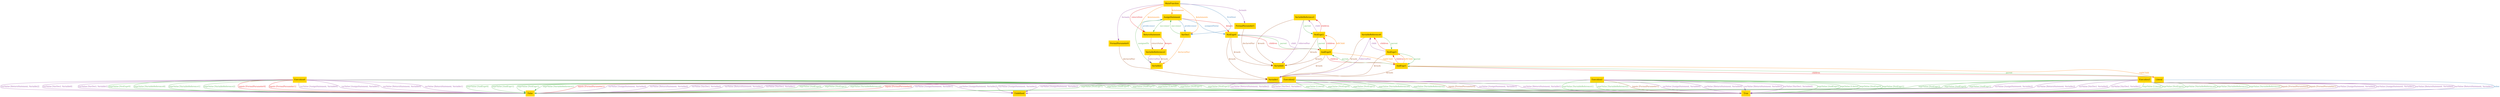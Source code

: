 digraph "graph" {
graph [fontsize=12]
node [fontsize=12]
edge [fontsize=12]
rankdir=TB;
"N23" -> "N22" [uuid = "<AssignStatement, NotExpr0>", color = "#e41a1c", fontcolor = "#e41a1c", style = "solid", label = "$exprs", dir = "forward", weight = "1"]
"N14" -> "N8" [uuid = "<ReturnStatement, VariableReference2>", color = "#e41a1c", fontcolor = "#e41a1c", style = "solid", label = "$exprs", dir = "forward", weight = "1"]
"N19" -> "N11" [uuid = "<AndExpr0, Variable0>", color = "#a65628", fontcolor = "#a65628", style = "solid", label = "$reads", dir = "forward", weight = "1"]
"N19" -> "N9" [uuid = "<AndExpr0, Variable1>", color = "#a65628", fontcolor = "#a65628", style = "solid", label = "$reads", dir = "forward", weight = "1"]
"N16" -> "N9" [uuid = "<AndExpr1, Variable1>", color = "#a65628", fontcolor = "#a65628", style = "solid", label = "$reads", dir = "forward", weight = "1"]
"N22" -> "N11" [uuid = "<NotExpr0, Variable0>", color = "#a65628", fontcolor = "#a65628", style = "solid", label = "$reads", dir = "forward", weight = "1"]
"N22" -> "N9" [uuid = "<NotExpr0, Variable1>", color = "#a65628", fontcolor = "#a65628", style = "solid", label = "$reads", dir = "forward", weight = "1"]
"N17" -> "N9" [uuid = "<NotExpr1, Variable1>", color = "#a65628", fontcolor = "#a65628", style = "solid", label = "$reads", dir = "forward", weight = "1"]
"N20" -> "N11" [uuid = "<NotExpr2, Variable0>", color = "#a65628", fontcolor = "#a65628", style = "solid", label = "$reads", dir = "forward", weight = "1"]
"N18" -> "N9" [uuid = "<VariableReference0, Variable1>", color = "#a65628", fontcolor = "#a65628", style = "solid", label = "$reads", dir = "forward", weight = "1"]
"N21" -> "N11" [uuid = "<VariableReference1, Variable0>", color = "#a65628", fontcolor = "#a65628", style = "solid", label = "$reads", dir = "forward", weight = "1"]
"N8" -> "N7" [uuid = "<VariableReference2, Variable2>", color = "#a65628", fontcolor = "#a65628", style = "solid", label = "$reads", dir = "forward", weight = "1"]
"N24" -> "N23" [uuid = "<MainFunction, AssignStatement>", color = "#ff7f00", fontcolor = "#ff7f00", style = "solid", label = "$statements", dir = "forward", weight = "1"]
"N24" -> "N14" [uuid = "<MainFunction, ReturnStatement>", color = "#ff7f00", fontcolor = "#ff7f00", style = "solid", label = "$statements", dir = "forward", weight = "1"]
"N24" -> "N13" [uuid = "<MainFunction, VarDecl>", color = "#ff7f00", fontcolor = "#ff7f00", style = "solid", label = "$statements", dir = "forward", weight = "1"]
"N23" -> "N7" [uuid = "<AssignStatement, Variable2>", color = "#4daf4a", fontcolor = "#4daf4a", style = "solid", label = "assignedTo", dir = "forward", weight = "1"]
"N23" -> "N22" [uuid = "<AssignStatement, NotExpr0>", color = "#377eb8", fontcolor = "#377eb8", style = "solid", label = "assignedValue", dir = "forward", weight = "1"]
"N22" -> "N19" [uuid = "<NotExpr0, AndExpr0>", color = "#984ea3", fontcolor = "#984ea3", style = "solid", label = "child", dir = "forward", weight = "1"]
"N18" -> "N17" [uuid = "<NotExpr1, VariableReference0>", color = "#984ea3", fontcolor = "#984ea3", style = "solid", label = "child", dir = "back", weight = "1"]
"N21" -> "N20" [uuid = "<NotExpr2, VariableReference1>", color = "#984ea3", fontcolor = "#984ea3", style = "solid", label = "child", dir = "back", weight = "1"]
"N19" -> "N16" [uuid = "<AndExpr0, AndExpr1>", color = "#e41a1c", fontcolor = "#e41a1c", style = "solid", label = "children", dir = "forward", weight = "1"]
"N20" -> "N19" [uuid = "<AndExpr0, NotExpr2>", color = "#e41a1c", fontcolor = "#e41a1c", style = "solid", label = "children", dir = "back", weight = "1"]
"N16" -> "N15" [uuid = "<AndExpr1, Literal>", color = "#e41a1c", fontcolor = "#e41a1c", style = "solid", label = "children", dir = "forward", weight = "1"]
"N17" -> "N16" [uuid = "<AndExpr1, NotExpr1>", color = "#e41a1c", fontcolor = "#e41a1c", style = "solid", label = "children", dir = "back", weight = "1"]
"N22" -> "N19" [uuid = "<NotExpr0, AndExpr0>", color = "#e41a1c", fontcolor = "#e41a1c", style = "solid", label = "children", dir = "forward", weight = "1"]
"N18" -> "N17" [uuid = "<NotExpr1, VariableReference0>", color = "#e41a1c", fontcolor = "#e41a1c", style = "solid", label = "children", dir = "back", weight = "1"]
"N21" -> "N20" [uuid = "<NotExpr2, VariableReference1>", color = "#e41a1c", fontcolor = "#e41a1c", style = "solid", label = "children", dir = "back", weight = "1"]
"N10" -> "N9" [uuid = "<FormalParameter0, Variable1>", color = "#a65628", fontcolor = "#a65628", style = "solid", label = "declaredVar", dir = "forward", weight = "1"]
"N12" -> "N11" [uuid = "<FormalParameter1, Variable0>", color = "#a65628", fontcolor = "#a65628", style = "solid", label = "declaredVar", dir = "forward", weight = "1"]
"N13" -> "N7" [uuid = "<VarDecl, Variable2>", color = "#ff7f00", fontcolor = "#ff7f00", style = "solid", label = "declaredVar", dir = "forward", weight = "1"]
"N6" -> "N2" [uuid = "<Execution0, AndExpr0, True>", color = "#4daf4a", fontcolor = "#4daf4a", style = "solid", label = "exprValue [AndExpr0]", dir = "forward", weight = "1"]
"N6" -> "N2" [uuid = "<Execution0, AndExpr1, True>", color = "#4daf4a", fontcolor = "#4daf4a", style = "solid", label = "exprValue [AndExpr1]", dir = "forward", weight = "1"]
"N6" -> "N2" [uuid = "<Execution0, Literal, True>", color = "#4daf4a", fontcolor = "#4daf4a", style = "solid", label = "exprValue [Literal]", dir = "forward", weight = "1"]
"N6" -> "N1" [uuid = "<Execution0, NotExpr0, False>", color = "#4daf4a", fontcolor = "#4daf4a", style = "solid", label = "exprValue [NotExpr0]", dir = "forward", weight = "1"]
"N6" -> "N2" [uuid = "<Execution0, NotExpr1, True>", color = "#4daf4a", fontcolor = "#4daf4a", style = "solid", label = "exprValue [NotExpr1]", dir = "forward", weight = "1"]
"N6" -> "N2" [uuid = "<Execution0, NotExpr2, True>", color = "#4daf4a", fontcolor = "#4daf4a", style = "solid", label = "exprValue [NotExpr2]", dir = "forward", weight = "1"]
"N6" -> "N1" [uuid = "<Execution0, VariableReference0, False>", color = "#4daf4a", fontcolor = "#4daf4a", style = "solid", label = "exprValue [VariableReference0]", dir = "forward", weight = "1"]
"N6" -> "N1" [uuid = "<Execution0, VariableReference1, False>", color = "#4daf4a", fontcolor = "#4daf4a", style = "solid", label = "exprValue [VariableReference1]", dir = "forward", weight = "1"]
"N6" -> "N1" [uuid = "<Execution0, VariableReference2, False>", color = "#4daf4a", fontcolor = "#4daf4a", style = "solid", label = "exprValue [VariableReference2]", dir = "forward", weight = "1"]
"N5" -> "N1" [uuid = "<Execution1, AndExpr0, False>", color = "#4daf4a", fontcolor = "#4daf4a", style = "solid", label = "exprValue [AndExpr0]", dir = "forward", weight = "1"]
"N5" -> "N2" [uuid = "<Execution1, AndExpr1, True>", color = "#4daf4a", fontcolor = "#4daf4a", style = "solid", label = "exprValue [AndExpr1]", dir = "forward", weight = "1"]
"N5" -> "N2" [uuid = "<Execution1, Literal, True>", color = "#4daf4a", fontcolor = "#4daf4a", style = "solid", label = "exprValue [Literal]", dir = "forward", weight = "1"]
"N5" -> "N2" [uuid = "<Execution1, NotExpr0, True>", color = "#4daf4a", fontcolor = "#4daf4a", style = "solid", label = "exprValue [NotExpr0]", dir = "forward", weight = "1"]
"N5" -> "N2" [uuid = "<Execution1, NotExpr1, True>", color = "#4daf4a", fontcolor = "#4daf4a", style = "solid", label = "exprValue [NotExpr1]", dir = "forward", weight = "1"]
"N5" -> "N1" [uuid = "<Execution1, NotExpr2, False>", color = "#4daf4a", fontcolor = "#4daf4a", style = "solid", label = "exprValue [NotExpr2]", dir = "forward", weight = "1"]
"N5" -> "N1" [uuid = "<Execution1, VariableReference0, False>", color = "#4daf4a", fontcolor = "#4daf4a", style = "solid", label = "exprValue [VariableReference0]", dir = "forward", weight = "1"]
"N5" -> "N2" [uuid = "<Execution1, VariableReference1, True>", color = "#4daf4a", fontcolor = "#4daf4a", style = "solid", label = "exprValue [VariableReference1]", dir = "forward", weight = "1"]
"N5" -> "N2" [uuid = "<Execution1, VariableReference2, True>", color = "#4daf4a", fontcolor = "#4daf4a", style = "solid", label = "exprValue [VariableReference2]", dir = "forward", weight = "1"]
"N4" -> "N1" [uuid = "<Execution2, AndExpr0, False>", color = "#4daf4a", fontcolor = "#4daf4a", style = "solid", label = "exprValue [AndExpr0]", dir = "forward", weight = "1"]
"N4" -> "N1" [uuid = "<Execution2, AndExpr1, False>", color = "#4daf4a", fontcolor = "#4daf4a", style = "solid", label = "exprValue [AndExpr1]", dir = "forward", weight = "1"]
"N4" -> "N2" [uuid = "<Execution2, Literal, True>", color = "#4daf4a", fontcolor = "#4daf4a", style = "solid", label = "exprValue [Literal]", dir = "forward", weight = "1"]
"N4" -> "N2" [uuid = "<Execution2, NotExpr0, True>", color = "#4daf4a", fontcolor = "#4daf4a", style = "solid", label = "exprValue [NotExpr0]", dir = "forward", weight = "1"]
"N4" -> "N1" [uuid = "<Execution2, NotExpr1, False>", color = "#4daf4a", fontcolor = "#4daf4a", style = "solid", label = "exprValue [NotExpr1]", dir = "forward", weight = "1"]
"N4" -> "N2" [uuid = "<Execution2, NotExpr2, True>", color = "#4daf4a", fontcolor = "#4daf4a", style = "solid", label = "exprValue [NotExpr2]", dir = "forward", weight = "1"]
"N4" -> "N2" [uuid = "<Execution2, VariableReference0, True>", color = "#4daf4a", fontcolor = "#4daf4a", style = "solid", label = "exprValue [VariableReference0]", dir = "forward", weight = "1"]
"N4" -> "N1" [uuid = "<Execution2, VariableReference1, False>", color = "#4daf4a", fontcolor = "#4daf4a", style = "solid", label = "exprValue [VariableReference1]", dir = "forward", weight = "1"]
"N4" -> "N2" [uuid = "<Execution2, VariableReference2, True>", color = "#4daf4a", fontcolor = "#4daf4a", style = "solid", label = "exprValue [VariableReference2]", dir = "forward", weight = "1"]
"N3" -> "N1" [uuid = "<Execution3, AndExpr0, False>", color = "#4daf4a", fontcolor = "#4daf4a", style = "solid", label = "exprValue [AndExpr0]", dir = "forward", weight = "1"]
"N3" -> "N1" [uuid = "<Execution3, AndExpr1, False>", color = "#4daf4a", fontcolor = "#4daf4a", style = "solid", label = "exprValue [AndExpr1]", dir = "forward", weight = "1"]
"N3" -> "N2" [uuid = "<Execution3, Literal, True>", color = "#4daf4a", fontcolor = "#4daf4a", style = "solid", label = "exprValue [Literal]", dir = "forward", weight = "1"]
"N3" -> "N2" [uuid = "<Execution3, NotExpr0, True>", color = "#4daf4a", fontcolor = "#4daf4a", style = "solid", label = "exprValue [NotExpr0]", dir = "forward", weight = "1"]
"N3" -> "N1" [uuid = "<Execution3, NotExpr1, False>", color = "#4daf4a", fontcolor = "#4daf4a", style = "solid", label = "exprValue [NotExpr1]", dir = "forward", weight = "1"]
"N3" -> "N1" [uuid = "<Execution3, NotExpr2, False>", color = "#4daf4a", fontcolor = "#4daf4a", style = "solid", label = "exprValue [NotExpr2]", dir = "forward", weight = "1"]
"N3" -> "N2" [uuid = "<Execution3, VariableReference0, True>", color = "#4daf4a", fontcolor = "#4daf4a", style = "solid", label = "exprValue [VariableReference0]", dir = "forward", weight = "1"]
"N3" -> "N2" [uuid = "<Execution3, VariableReference1, True>", color = "#4daf4a", fontcolor = "#4daf4a", style = "solid", label = "exprValue [VariableReference1]", dir = "forward", weight = "1"]
"N3" -> "N2" [uuid = "<Execution3, VariableReference2, True>", color = "#4daf4a", fontcolor = "#4daf4a", style = "solid", label = "exprValue [VariableReference2]", dir = "forward", weight = "1"]
"N24" -> "N13" [uuid = "<MainFunction, VarDecl>", color = "#377eb8", fontcolor = "#377eb8", style = "solid", label = "firstStmt", dir = "forward", weight = "1"]
"N24" -> "N10" [uuid = "<MainFunction, FormalParameter0>", color = "#984ea3", fontcolor = "#984ea3", style = "solid", label = "formals", dir = "forward", weight = "1"]
"N24" -> "N12" [uuid = "<MainFunction, FormalParameter1>", color = "#984ea3", fontcolor = "#984ea3", style = "solid", label = "formals", dir = "forward", weight = "1"]
"N6" -> "N1" [uuid = "<Execution0, FormalParameter0, False>", color = "#e41a1c", fontcolor = "#e41a1c", style = "solid", label = "inputs [FormalParameter0]", dir = "forward", weight = "1"]
"N6" -> "N1" [uuid = "<Execution0, FormalParameter1, False>", color = "#e41a1c", fontcolor = "#e41a1c", style = "solid", label = "inputs [FormalParameter1]", dir = "forward", weight = "1"]
"N5" -> "N1" [uuid = "<Execution1, FormalParameter0, False>", color = "#e41a1c", fontcolor = "#e41a1c", style = "solid", label = "inputs [FormalParameter0]", dir = "forward", weight = "1"]
"N4" -> "N1" [uuid = "<Execution2, FormalParameter1, False>", color = "#e41a1c", fontcolor = "#e41a1c", style = "solid", label = "inputs [FormalParameter1]", dir = "forward", weight = "1"]
"N5" -> "N2" [uuid = "<Execution1, FormalParameter1, True>", color = "#a65628", fontcolor = "#a65628", style = "solid", label = "inputs [FormalParameter1]", dir = "forward", weight = "1"]
"N4" -> "N2" [uuid = "<Execution2, FormalParameter0, True>", color = "#a65628", fontcolor = "#a65628", style = "solid", label = "inputs [FormalParameter0]", dir = "forward", weight = "1"]
"N3" -> "N2" [uuid = "<Execution3, FormalParameter0, True>", color = "#a65628", fontcolor = "#a65628", style = "solid", label = "inputs [FormalParameter0]", dir = "forward", weight = "1"]
"N3" -> "N2" [uuid = "<Execution3, FormalParameter1, True>", color = "#a65628", fontcolor = "#a65628", style = "solid", label = "inputs [FormalParameter1]", dir = "forward", weight = "1"]
"N20" -> "N19" [uuid = "<AndExpr0, NotExpr2>", color = "#ff7f00", fontcolor = "#ff7f00", style = "solid", label = "leftChild", dir = "back", weight = "1"]
"N17" -> "N16" [uuid = "<AndExpr1, NotExpr1>", color = "#ff7f00", fontcolor = "#ff7f00", style = "solid", label = "leftChild", dir = "back", weight = "1"]
"N22" -> "N19" [uuid = "<AndExpr0, NotExpr0>", color = "#4daf4a", fontcolor = "#4daf4a", style = "solid", label = "parent", dir = "back", weight = "1"]
"N19" -> "N16" [uuid = "<AndExpr1, AndExpr0>", color = "#4daf4a", fontcolor = "#4daf4a", style = "solid", label = "parent", dir = "back", weight = "1"]
"N16" -> "N15" [uuid = "<Literal, AndExpr1>", color = "#4daf4a", fontcolor = "#4daf4a", style = "solid", label = "parent", dir = "back", weight = "1"]
"N17" -> "N16" [uuid = "<NotExpr1, AndExpr1>", color = "#4daf4a", fontcolor = "#4daf4a", style = "solid", label = "parent", dir = "forward", weight = "1"]
"N20" -> "N19" [uuid = "<NotExpr2, AndExpr0>", color = "#4daf4a", fontcolor = "#4daf4a", style = "solid", label = "parent", dir = "forward", weight = "1"]
"N18" -> "N17" [uuid = "<VariableReference0, NotExpr1>", color = "#4daf4a", fontcolor = "#4daf4a", style = "solid", label = "parent", dir = "forward", weight = "1"]
"N21" -> "N20" [uuid = "<VariableReference1, NotExpr2>", color = "#4daf4a", fontcolor = "#4daf4a", style = "solid", label = "parent", dir = "forward", weight = "1"]
"N23" -> "N13" [uuid = "<AssignStatement, VarDecl>", color = "#377eb8", fontcolor = "#377eb8", style = "solid", label = "predecessor", dir = "forward", weight = "1"]
"N23" -> "N14" [uuid = "<ReturnStatement, AssignStatement>", color = "#377eb8", fontcolor = "#377eb8", style = "solid", label = "predecessor", dir = "back", weight = "1"]
"N18" -> "N9" [uuid = "<VariableReference0, Variable1>", color = "#984ea3", fontcolor = "#984ea3", style = "solid", label = "referredVar", dir = "forward", weight = "1"]
"N21" -> "N11" [uuid = "<VariableReference1, Variable0>", color = "#984ea3", fontcolor = "#984ea3", style = "solid", label = "referredVar", dir = "forward", weight = "1"]
"N8" -> "N7" [uuid = "<VariableReference2, Variable2>", color = "#984ea3", fontcolor = "#984ea3", style = "solid", label = "referredVar", dir = "forward", weight = "1"]
"N24" -> "N14" [uuid = "<MainFunction, ReturnStatement>", color = "#e41a1c", fontcolor = "#e41a1c", style = "solid", label = "returnStmt", dir = "forward", weight = "1"]
"N14" -> "N8" [uuid = "<ReturnStatement, VariableReference2>", color = "#a65628", fontcolor = "#a65628", style = "solid", label = "returnValue", dir = "forward", weight = "1"]
"N19" -> "N16" [uuid = "<AndExpr0, AndExpr1>", color = "#ff7f00", fontcolor = "#ff7f00", style = "solid", label = "rightChild", dir = "forward", weight = "1"]
"N16" -> "N15" [uuid = "<AndExpr1, Literal>", color = "#ff7f00", fontcolor = "#ff7f00", style = "solid", label = "rightChild", dir = "forward", weight = "1"]
"N23" -> "N14" [uuid = "<AssignStatement, ReturnStatement>", color = "#4daf4a", fontcolor = "#4daf4a", style = "solid", label = "successor", dir = "forward", weight = "1"]
"N23" -> "N13" [uuid = "<VarDecl, AssignStatement>", color = "#4daf4a", fontcolor = "#4daf4a", style = "solid", label = "successor", dir = "back", weight = "1"]
"N15" -> "N2" [uuid = "<Literal, True>", color = "#377eb8", fontcolor = "#377eb8", style = "solid", label = "value", dir = "forward", weight = "1"]
"N6" -> "N1" [uuid = "<Execution0, AssignStatement, Variable0, False>", color = "#984ea3", fontcolor = "#984ea3", style = "solid", label = "varValue [AssignStatement, Variable0]", dir = "forward", weight = "1"]
"N6" -> "N1" [uuid = "<Execution0, AssignStatement, Variable1, False>", color = "#984ea3", fontcolor = "#984ea3", style = "solid", label = "varValue [AssignStatement, Variable1]", dir = "forward", weight = "1"]
"N6" -> "N0" [uuid = "<Execution0, AssignStatement, Variable2, Undefined>", color = "#984ea3", fontcolor = "#984ea3", style = "solid", label = "varValue [AssignStatement, Variable2]", dir = "forward", weight = "1"]
"N6" -> "N1" [uuid = "<Execution0, ReturnStatement, Variable0, False>", color = "#984ea3", fontcolor = "#984ea3", style = "solid", label = "varValue [ReturnStatement, Variable0]", dir = "forward", weight = "1"]
"N6" -> "N1" [uuid = "<Execution0, ReturnStatement, Variable1, False>", color = "#984ea3", fontcolor = "#984ea3", style = "solid", label = "varValue [ReturnStatement, Variable1]", dir = "forward", weight = "1"]
"N6" -> "N1" [uuid = "<Execution0, ReturnStatement, Variable2, False>", color = "#984ea3", fontcolor = "#984ea3", style = "solid", label = "varValue [ReturnStatement, Variable2]", dir = "forward", weight = "1"]
"N6" -> "N1" [uuid = "<Execution0, VarDecl, Variable0, False>", color = "#984ea3", fontcolor = "#984ea3", style = "solid", label = "varValue [VarDecl, Variable0]", dir = "forward", weight = "1"]
"N6" -> "N1" [uuid = "<Execution0, VarDecl, Variable1, False>", color = "#984ea3", fontcolor = "#984ea3", style = "solid", label = "varValue [VarDecl, Variable1]", dir = "forward", weight = "1"]
"N5" -> "N2" [uuid = "<Execution1, AssignStatement, Variable0, True>", color = "#984ea3", fontcolor = "#984ea3", style = "solid", label = "varValue [AssignStatement, Variable0]", dir = "forward", weight = "1"]
"N5" -> "N1" [uuid = "<Execution1, AssignStatement, Variable1, False>", color = "#984ea3", fontcolor = "#984ea3", style = "solid", label = "varValue [AssignStatement, Variable1]", dir = "forward", weight = "1"]
"N5" -> "N0" [uuid = "<Execution1, AssignStatement, Variable2, Undefined>", color = "#984ea3", fontcolor = "#984ea3", style = "solid", label = "varValue [AssignStatement, Variable2]", dir = "forward", weight = "1"]
"N5" -> "N2" [uuid = "<Execution1, ReturnStatement, Variable0, True>", color = "#984ea3", fontcolor = "#984ea3", style = "solid", label = "varValue [ReturnStatement, Variable0]", dir = "forward", weight = "1"]
"N5" -> "N1" [uuid = "<Execution1, ReturnStatement, Variable1, False>", color = "#984ea3", fontcolor = "#984ea3", style = "solid", label = "varValue [ReturnStatement, Variable1]", dir = "forward", weight = "1"]
"N5" -> "N2" [uuid = "<Execution1, ReturnStatement, Variable2, True>", color = "#984ea3", fontcolor = "#984ea3", style = "solid", label = "varValue [ReturnStatement, Variable2]", dir = "forward", weight = "1"]
"N5" -> "N2" [uuid = "<Execution1, VarDecl, Variable0, True>", color = "#984ea3", fontcolor = "#984ea3", style = "solid", label = "varValue [VarDecl, Variable0]", dir = "forward", weight = "1"]
"N5" -> "N1" [uuid = "<Execution1, VarDecl, Variable1, False>", color = "#984ea3", fontcolor = "#984ea3", style = "solid", label = "varValue [VarDecl, Variable1]", dir = "forward", weight = "1"]
"N4" -> "N1" [uuid = "<Execution2, AssignStatement, Variable0, False>", color = "#984ea3", fontcolor = "#984ea3", style = "solid", label = "varValue [AssignStatement, Variable0]", dir = "forward", weight = "1"]
"N4" -> "N2" [uuid = "<Execution2, AssignStatement, Variable1, True>", color = "#984ea3", fontcolor = "#984ea3", style = "solid", label = "varValue [AssignStatement, Variable1]", dir = "forward", weight = "1"]
"N4" -> "N0" [uuid = "<Execution2, AssignStatement, Variable2, Undefined>", color = "#984ea3", fontcolor = "#984ea3", style = "solid", label = "varValue [AssignStatement, Variable2]", dir = "forward", weight = "1"]
"N4" -> "N1" [uuid = "<Execution2, ReturnStatement, Variable0, False>", color = "#984ea3", fontcolor = "#984ea3", style = "solid", label = "varValue [ReturnStatement, Variable0]", dir = "forward", weight = "1"]
"N4" -> "N2" [uuid = "<Execution2, ReturnStatement, Variable1, True>", color = "#984ea3", fontcolor = "#984ea3", style = "solid", label = "varValue [ReturnStatement, Variable1]", dir = "forward", weight = "1"]
"N4" -> "N2" [uuid = "<Execution2, ReturnStatement, Variable2, True>", color = "#984ea3", fontcolor = "#984ea3", style = "solid", label = "varValue [ReturnStatement, Variable2]", dir = "forward", weight = "1"]
"N4" -> "N1" [uuid = "<Execution2, VarDecl, Variable0, False>", color = "#984ea3", fontcolor = "#984ea3", style = "solid", label = "varValue [VarDecl, Variable0]", dir = "forward", weight = "1"]
"N4" -> "N2" [uuid = "<Execution2, VarDecl, Variable1, True>", color = "#984ea3", fontcolor = "#984ea3", style = "solid", label = "varValue [VarDecl, Variable1]", dir = "forward", weight = "1"]
"N3" -> "N2" [uuid = "<Execution3, AssignStatement, Variable0, True>", color = "#984ea3", fontcolor = "#984ea3", style = "solid", label = "varValue [AssignStatement, Variable0]", dir = "forward", weight = "1"]
"N3" -> "N2" [uuid = "<Execution3, AssignStatement, Variable1, True>", color = "#984ea3", fontcolor = "#984ea3", style = "solid", label = "varValue [AssignStatement, Variable1]", dir = "forward", weight = "1"]
"N3" -> "N0" [uuid = "<Execution3, AssignStatement, Variable2, Undefined>", color = "#984ea3", fontcolor = "#984ea3", style = "solid", label = "varValue [AssignStatement, Variable2]", dir = "forward", weight = "1"]
"N3" -> "N2" [uuid = "<Execution3, ReturnStatement, Variable0, True>", color = "#984ea3", fontcolor = "#984ea3", style = "solid", label = "varValue [ReturnStatement, Variable0]", dir = "forward", weight = "1"]
"N3" -> "N2" [uuid = "<Execution3, ReturnStatement, Variable1, True>", color = "#984ea3", fontcolor = "#984ea3", style = "solid", label = "varValue [ReturnStatement, Variable1]", dir = "forward", weight = "1"]
"N3" -> "N2" [uuid = "<Execution3, ReturnStatement, Variable2, True>", color = "#984ea3", fontcolor = "#984ea3", style = "solid", label = "varValue [ReturnStatement, Variable2]", dir = "forward", weight = "1"]
"N3" -> "N2" [uuid = "<Execution3, VarDecl, Variable0, True>", color = "#984ea3", fontcolor = "#984ea3", style = "solid", label = "varValue [VarDecl, Variable0]", dir = "forward", weight = "1"]
"N3" -> "N2" [uuid = "<Execution3, VarDecl, Variable1, True>", color = "#984ea3", fontcolor = "#984ea3", style = "solid", label = "varValue [VarDecl, Variable1]", dir = "forward", weight = "1"]
"N0" [uuid="Undefined", label="Undefined", color="#ffd700", fontcolor = "#000000", shape = "box", style = "filled, solid"]
"N1" [uuid="False", label="False", color="#ffd700", fontcolor = "#000000", shape = "box", style = "filled, solid"]
"N2" [uuid="True", label="True", color="#ffd700", fontcolor = "#000000", shape = "box", style = "filled, solid"]
"N3" [uuid="Execution3", label="Execution3", color="#ffd700", fontcolor = "#000000", shape = "box", style = "filled, solid"]
"N4" [uuid="Execution2", label="Execution2", color="#ffd700", fontcolor = "#000000", shape = "box", style = "filled, solid"]
"N5" [uuid="Execution1", label="Execution1", color="#ffd700", fontcolor = "#000000", shape = "box", style = "filled, solid"]
"N6" [uuid="Execution0", label="Execution0", color="#ffd700", fontcolor = "#000000", shape = "box", style = "filled, solid"]
"N7" [uuid="Variable2", label="Variable2", color="#ffd700", fontcolor = "#000000", shape = "box", style = "filled, solid"]
"N8" [uuid="VariableReference2", label="VariableReference2", color="#ffd700", fontcolor = "#000000", shape = "box", style = "filled, solid"]
"N9" [uuid="Variable1", label="Variable1", color="#ffd700", fontcolor = "#000000", shape = "box", style = "filled, solid"]
"N10" [uuid="FormalParameter0", label="FormalParameter0", color="#ffd700", fontcolor = "#000000", shape = "box", style = "filled, solid"]
"N11" [uuid="Variable0", label="Variable0", color="#ffd700", fontcolor = "#000000", shape = "box", style = "filled, solid"]
"N12" [uuid="FormalParameter1", label="FormalParameter1", color="#ffd700", fontcolor = "#000000", shape = "box", style = "filled, solid"]
"N13" [uuid="VarDecl", label="VarDecl", color="#ffd700", fontcolor = "#000000", shape = "box", style = "filled, solid"]
"N14" [uuid="ReturnStatement", label="ReturnStatement", color="#ffd700", fontcolor = "#000000", shape = "box", style = "filled, solid"]
"N15" [uuid="Literal", label="Literal", color="#ffd700", fontcolor = "#000000", shape = "box", style = "filled, solid"]
"N16" [uuid="AndExpr1", label="AndExpr1", color="#ffd700", fontcolor = "#000000", shape = "box", style = "filled, solid"]
"N17" [uuid="NotExpr1", label="NotExpr1", color="#ffd700", fontcolor = "#000000", shape = "box", style = "filled, solid"]
"N18" [uuid="VariableReference0", label="VariableReference0", color="#ffd700", fontcolor = "#000000", shape = "box", style = "filled, solid"]
"N19" [uuid="AndExpr0", label="AndExpr0", color="#ffd700", fontcolor = "#000000", shape = "box", style = "filled, solid"]
"N20" [uuid="NotExpr2", label="NotExpr2", color="#ffd700", fontcolor = "#000000", shape = "box", style = "filled, solid"]
"N21" [uuid="VariableReference1", label="VariableReference1", color="#ffd700", fontcolor = "#000000", shape = "box", style = "filled, solid"]
"N22" [uuid="NotExpr0", label="NotExpr0", color="#ffd700", fontcolor = "#000000", shape = "box", style = "filled, solid"]
"N23" [uuid="AssignStatement", label="AssignStatement", color="#ffd700", fontcolor = "#000000", shape = "box", style = "filled, solid"]
"N24" [uuid="MainFunction", label="MainFunction", color="#ffd700", fontcolor = "#000000", shape = "box", style = "filled, solid"]
}
